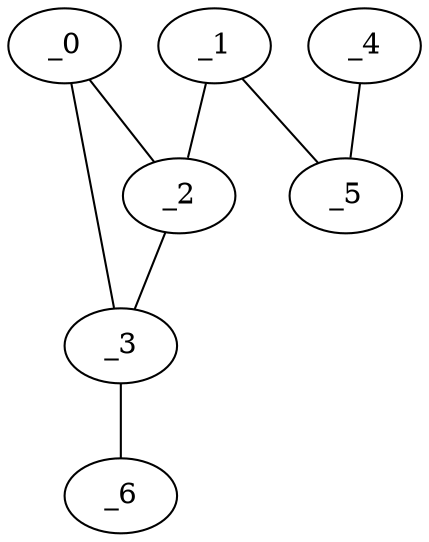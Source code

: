 graph EP1_0007 {
	_0	 [x="2.3374",
		y="2.92984"];
	_2	 [x="0.923461",
		y="0.79976"];
	_0 -- _2;
	_3	 [x="0.73",
		y="2.73"];
	_0 -- _3;
	_1	 [x="2.28301",
		y="0.695219"];
	_1 -- _2;
	_5	 [x="2.22617",
		y="1.72385"];
	_1 -- _5;
	_2 -- _3;
	_6	 [x="2.56195",
		y="0.190655"];
	_3 -- _6;
	_4	 [x="0.686996",
		y="2.15354"];
	_4 -- _5;
}
